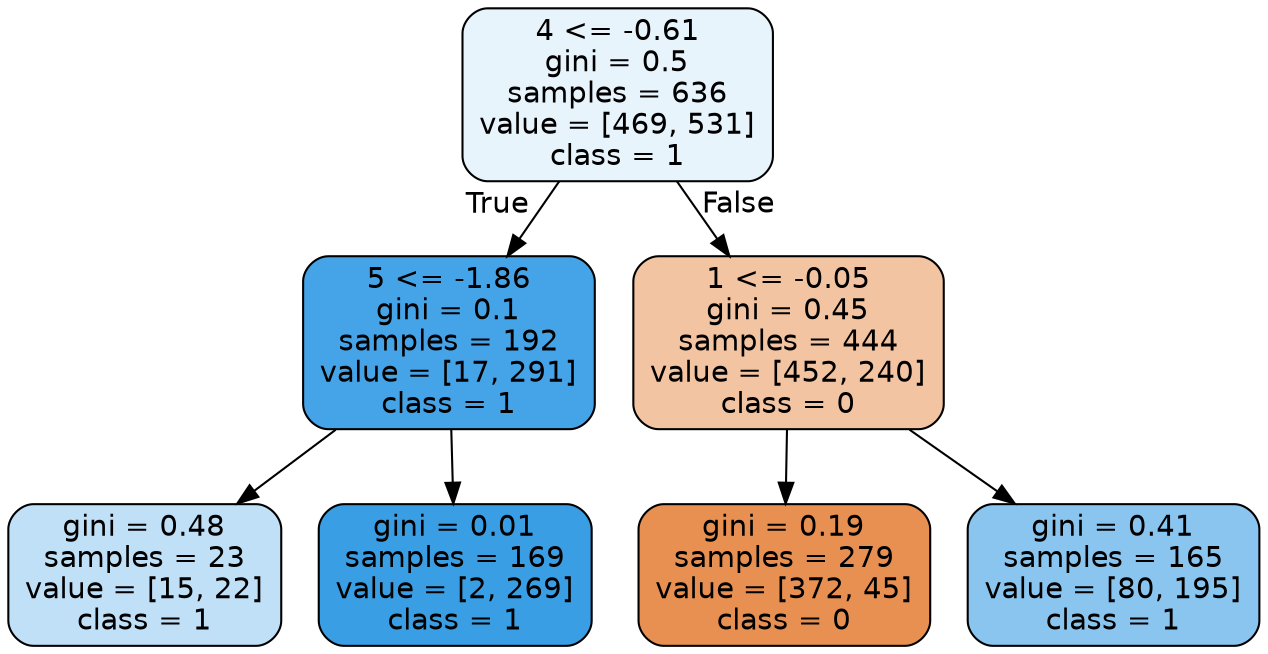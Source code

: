 digraph Tree {
node [shape=box, style="filled, rounded", color="black", fontname=helvetica] ;
edge [fontname=helvetica] ;
0 [label="4 <= -0.61\ngini = 0.5\nsamples = 636\nvalue = [469, 531]\nclass = 1", fillcolor="#e8f4fc"] ;
1 [label="5 <= -1.86\ngini = 0.1\nsamples = 192\nvalue = [17, 291]\nclass = 1", fillcolor="#45a3e7"] ;
0 -> 1 [labeldistance=2.5, labelangle=45, headlabel="True"] ;
2 [label="gini = 0.48\nsamples = 23\nvalue = [15, 22]\nclass = 1", fillcolor="#c0e0f7"] ;
1 -> 2 ;
3 [label="gini = 0.01\nsamples = 169\nvalue = [2, 269]\nclass = 1", fillcolor="#3a9ee5"] ;
1 -> 3 ;
4 [label="1 <= -0.05\ngini = 0.45\nsamples = 444\nvalue = [452, 240]\nclass = 0", fillcolor="#f3c4a2"] ;
0 -> 4 [labeldistance=2.5, labelangle=-45, headlabel="False"] ;
5 [label="gini = 0.19\nsamples = 279\nvalue = [372, 45]\nclass = 0", fillcolor="#e89051"] ;
4 -> 5 ;
6 [label="gini = 0.41\nsamples = 165\nvalue = [80, 195]\nclass = 1", fillcolor="#8ac5f0"] ;
4 -> 6 ;
}
